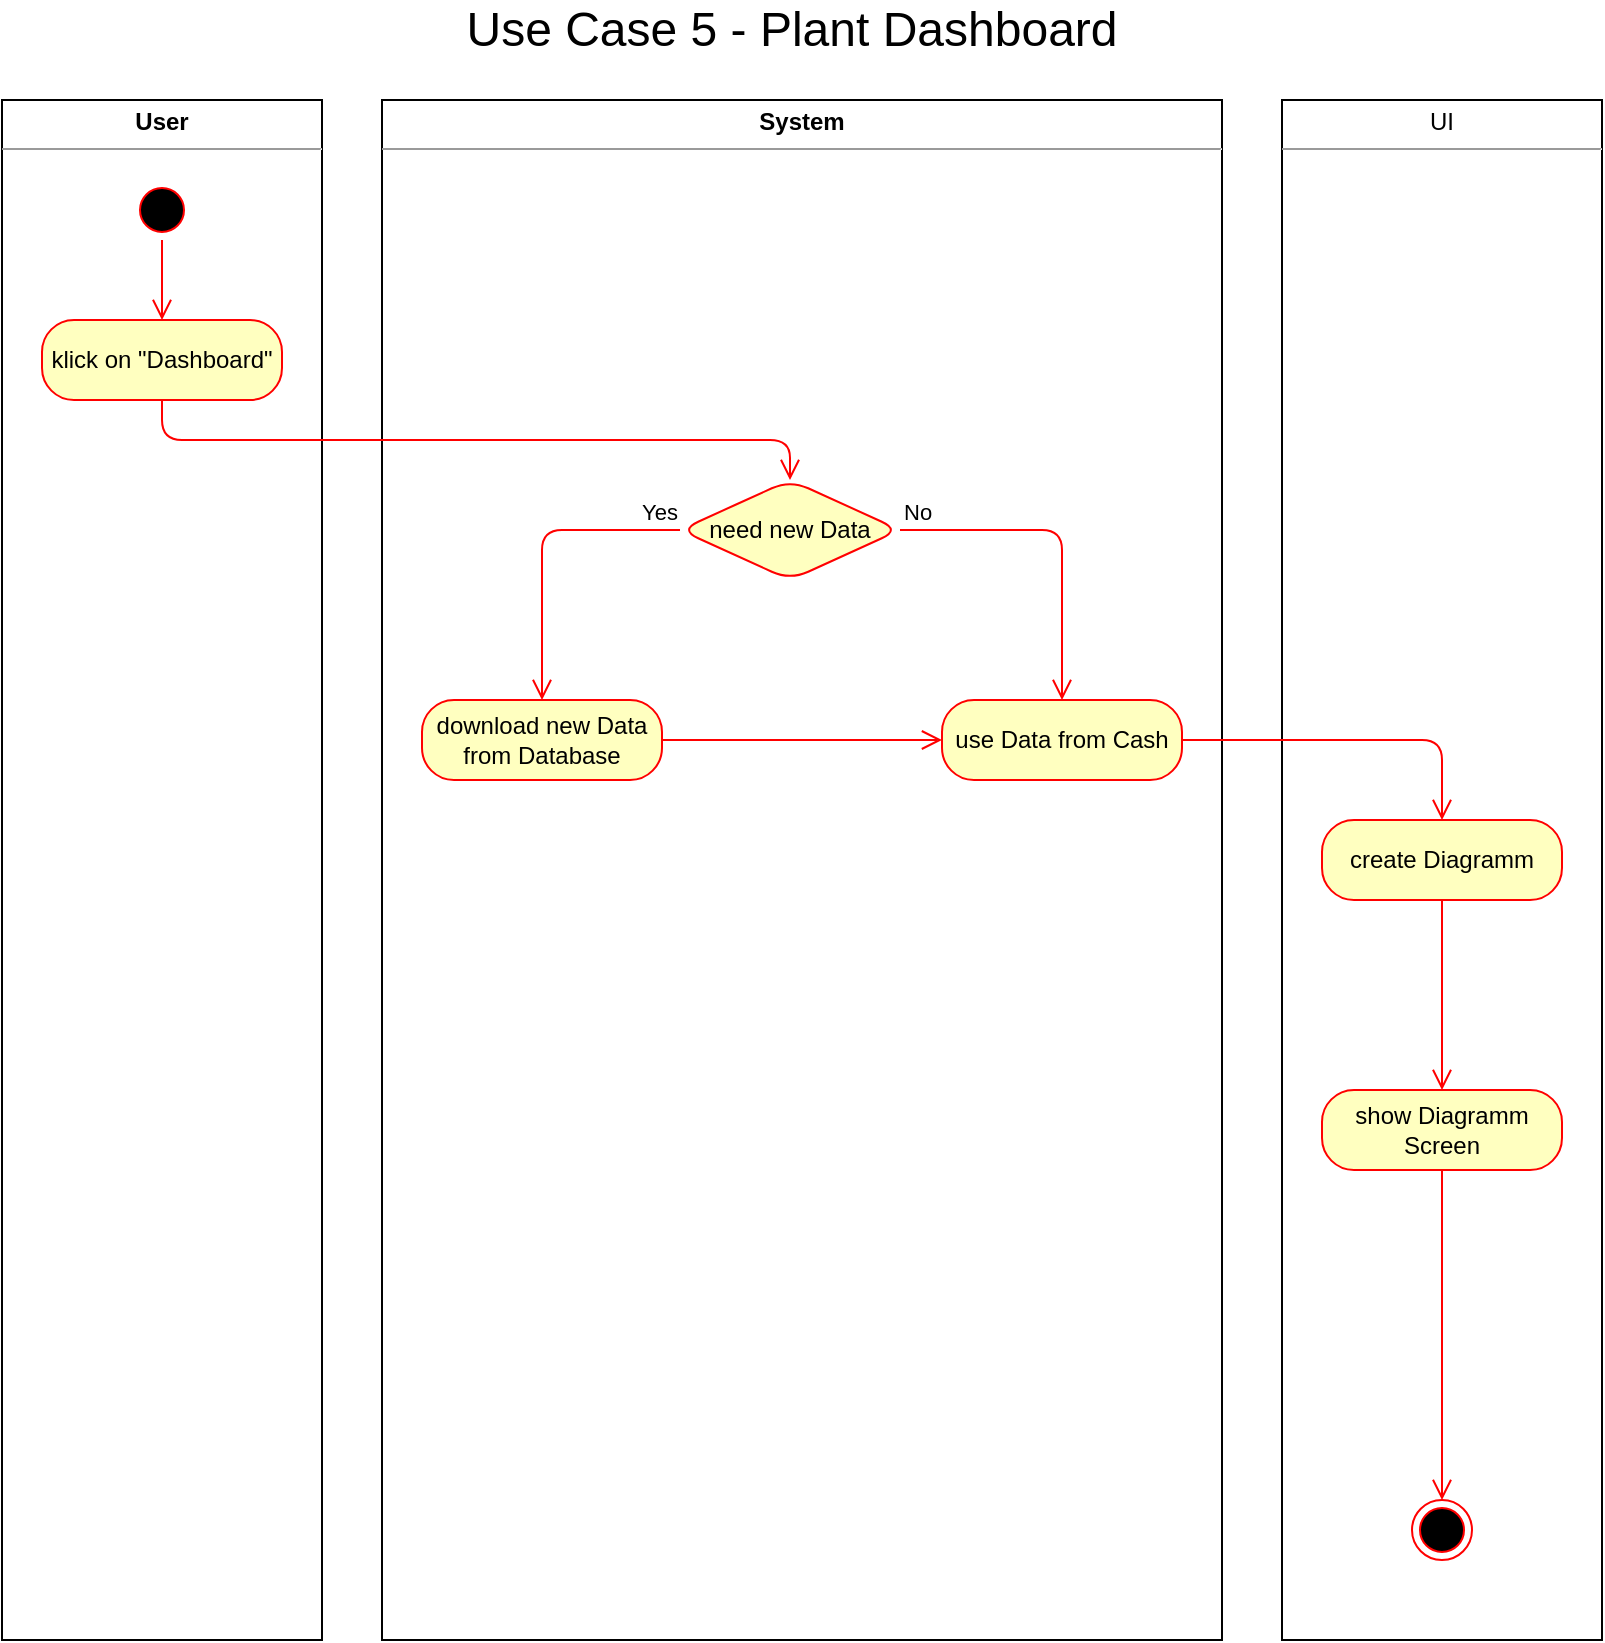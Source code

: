 <mxfile version="14.4.3" type="device"><diagram id="f9rPAaGv8muA6lNjLjqE" name="Page-1"><mxGraphModel dx="1422" dy="822" grid="1" gridSize="10" guides="1" tooltips="1" connect="1" arrows="1" fold="1" page="1" pageScale="1" pageWidth="827" pageHeight="1169" math="0" shadow="0"><root><mxCell id="0"/><mxCell id="1" parent="0"/><mxCell id="n0K0FlDOHIqg0ATt32JZ-51" value="&lt;p style=&quot;margin: 4px 0px 0px&quot; align=&quot;center&quot;&gt;&lt;b&gt;User&lt;/b&gt;&lt;/p&gt;&lt;hr size=&quot;1&quot; align=&quot;center&quot;&gt;&lt;div style=&quot;height: 2px&quot; align=&quot;center&quot;&gt;&lt;/div&gt;" style="verticalAlign=top;align=center;overflow=fill;fontSize=12;fontFamily=Helvetica;html=1;" parent="1" vertex="1"><mxGeometry x="20" y="70" width="160" height="770" as="geometry"/></mxCell><mxCell id="n0K0FlDOHIqg0ATt32JZ-53" value="&lt;p style=&quot;margin: 4px 0px 0px&quot; align=&quot;center&quot;&gt;UI&lt;br&gt;&lt;/p&gt;&lt;hr size=&quot;1&quot; align=&quot;center&quot;&gt;&lt;div style=&quot;height: 2px&quot; align=&quot;center&quot;&gt;&lt;/div&gt;" style="verticalAlign=top;align=center;overflow=fill;fontSize=12;fontFamily=Helvetica;html=1;" parent="1" vertex="1"><mxGeometry x="660" y="70" width="160" height="770" as="geometry"/></mxCell><mxCell id="n0K0FlDOHIqg0ATt32JZ-54" value="&lt;p style=&quot;margin: 4px 0px 0px&quot; align=&quot;center&quot;&gt;&lt;b&gt;System&lt;br&gt;&lt;/b&gt;&lt;/p&gt;&lt;hr size=&quot;1&quot; align=&quot;center&quot;&gt;&lt;div style=&quot;height: 2px&quot; align=&quot;center&quot;&gt;&lt;/div&gt;" style="verticalAlign=top;align=center;overflow=fill;fontSize=12;fontFamily=Helvetica;html=1;" parent="1" vertex="1"><mxGeometry x="210" y="70" width="420" height="770" as="geometry"/></mxCell><mxCell id="n0K0FlDOHIqg0ATt32JZ-58" value="" style="ellipse;html=1;shape=startState;fillColor=#000000;strokeColor=#ff0000;" parent="1" vertex="1"><mxGeometry x="85" y="110" width="30" height="30" as="geometry"/></mxCell><mxCell id="UShjSeuq5uzrtK9u0A6Q-8" value="" style="edgeStyle=orthogonalEdgeStyle;html=1;verticalAlign=bottom;endArrow=open;endSize=8;strokeColor=#ff0000;" parent="1" edge="1"><mxGeometry relative="1" as="geometry"><mxPoint x="699.97" y="500" as="targetPoint"/><mxPoint x="699.97" y="500" as="sourcePoint"/><Array as="points"><mxPoint x="699.97" y="500"/></Array></mxGeometry></mxCell><mxCell id="UShjSeuq5uzrtK9u0A6Q-44" value="" style="edgeStyle=orthogonalEdgeStyle;html=1;verticalAlign=bottom;endArrow=open;endSize=8;strokeColor=#ff0000;" parent="1" edge="1"><mxGeometry relative="1" as="geometry"><mxPoint x="140" y="690" as="targetPoint"/><mxPoint x="140" y="690" as="sourcePoint"/></mxGeometry></mxCell><mxCell id="UShjSeuq5uzrtK9u0A6Q-56" value="" style="ellipse;html=1;shape=endState;fillColor=#000000;strokeColor=#ff0000;" parent="1" vertex="1"><mxGeometry x="725" y="770" width="30" height="30" as="geometry"/></mxCell><mxCell id="RBt4AGQjrtckRbdhFuWm-1" style="edgeStyle=orthogonalEdgeStyle;orthogonalLoop=1;jettySize=auto;html=1;endArrow=open;endSize=8;strokeColor=#ff0000;exitX=0.5;exitY=1;exitDx=0;exitDy=0;entryX=0.5;entryY=0;entryDx=0;entryDy=0;" edge="1" parent="1" source="9GX3ajlvQ_5G0iJhpfO5-10" target="RBt4AGQjrtckRbdhFuWm-9"><mxGeometry relative="1" as="geometry"/></mxCell><mxCell id="9GX3ajlvQ_5G0iJhpfO5-10" value="klick on &quot;Dashboard&quot;" style="rounded=1;whiteSpace=wrap;html=1;arcSize=40;fontColor=#000000;fillColor=#ffffc0;strokeColor=#ff0000;" parent="1" vertex="1"><mxGeometry x="40" y="180" width="120" height="40" as="geometry"/></mxCell><mxCell id="aSxXgHa3V8pkT4j0wUZJ-1" value="Use Case 5 - Plant Dashboard" style="text;html=1;strokeColor=none;fillColor=none;align=center;verticalAlign=middle;whiteSpace=wrap;rounded=0;fontSize=24;" parent="1" vertex="1"><mxGeometry x="20" y="20" width="790" height="30" as="geometry"/></mxCell><mxCell id="RBt4AGQjrtckRbdhFuWm-3" style="edgeStyle=orthogonalEdgeStyle;orthogonalLoop=1;jettySize=auto;html=1;endArrow=open;endSize=8;strokeColor=#ff0000;exitX=0.5;exitY=1;exitDx=0;exitDy=0;" edge="1" parent="1" source="aSxXgHa3V8pkT4j0wUZJ-16" target="RBt4AGQjrtckRbdhFuWm-2"><mxGeometry relative="1" as="geometry"/></mxCell><mxCell id="aSxXgHa3V8pkT4j0wUZJ-2" value="download new Data from Database" style="rounded=1;whiteSpace=wrap;html=1;arcSize=40;fontColor=#000000;fillColor=#ffffc0;strokeColor=#ff0000;" parent="1" vertex="1"><mxGeometry x="230" y="370" width="120" height="40" as="geometry"/></mxCell><mxCell id="aSxXgHa3V8pkT4j0wUZJ-6" value="" style="edgeStyle=orthogonalEdgeStyle;html=1;verticalAlign=bottom;endArrow=open;endSize=8;strokeColor=#ff0000;entryX=0.5;entryY=0;entryDx=0;entryDy=0;exitX=0.5;exitY=1;exitDx=0;exitDy=0;" parent="1" source="n0K0FlDOHIqg0ATt32JZ-58" target="9GX3ajlvQ_5G0iJhpfO5-10" edge="1"><mxGeometry relative="1" as="geometry"><mxPoint x="419.5" y="350" as="targetPoint"/><mxPoint x="419.5" y="150" as="sourcePoint"/></mxGeometry></mxCell><mxCell id="RBt4AGQjrtckRbdhFuWm-4" value="" style="edgeStyle=orthogonalEdgeStyle;orthogonalLoop=1;jettySize=auto;html=1;endArrow=open;endSize=8;strokeColor=#ff0000;" edge="1" parent="1" source="RBt4AGQjrtckRbdhFuWm-2" target="UShjSeuq5uzrtK9u0A6Q-56"><mxGeometry relative="1" as="geometry"/></mxCell><mxCell id="RBt4AGQjrtckRbdhFuWm-2" value="show Diagramm Screen" style="rounded=1;whiteSpace=wrap;html=1;arcSize=40;fontColor=#000000;fillColor=#ffffc0;strokeColor=#ff0000;" vertex="1" parent="1"><mxGeometry x="680" y="565" width="120" height="40" as="geometry"/></mxCell><mxCell id="aSxXgHa3V8pkT4j0wUZJ-16" value="create Diagramm" style="rounded=1;whiteSpace=wrap;html=1;arcSize=40;fontColor=#000000;fillColor=#ffffc0;strokeColor=#ff0000;" parent="1" vertex="1"><mxGeometry x="680" y="430" width="120" height="40" as="geometry"/></mxCell><mxCell id="RBt4AGQjrtckRbdhFuWm-5" style="edgeStyle=orthogonalEdgeStyle;orthogonalLoop=1;jettySize=auto;html=1;endArrow=open;endSize=8;strokeColor=#ff0000;exitX=1;exitY=0.5;exitDx=0;exitDy=0;entryX=0;entryY=0.5;entryDx=0;entryDy=0;" edge="1" parent="1" source="aSxXgHa3V8pkT4j0wUZJ-2" target="RBt4AGQjrtckRbdhFuWm-8"><mxGeometry relative="1" as="geometry"><mxPoint x="414" y="310" as="sourcePoint"/><mxPoint x="740" y="700" as="targetPoint"/></mxGeometry></mxCell><mxCell id="RBt4AGQjrtckRbdhFuWm-12" style="edgeStyle=orthogonalEdgeStyle;orthogonalLoop=1;jettySize=auto;html=1;endArrow=open;endSize=8;strokeColor=#ff0000;align=left;" edge="1" parent="1" source="RBt4AGQjrtckRbdhFuWm-8" target="aSxXgHa3V8pkT4j0wUZJ-16"><mxGeometry relative="1" as="geometry"/></mxCell><mxCell id="RBt4AGQjrtckRbdhFuWm-8" value="use Data from Cash" style="rounded=1;whiteSpace=wrap;html=1;arcSize=40;fontColor=#000000;fillColor=#ffffc0;strokeColor=#ff0000;" vertex="1" parent="1"><mxGeometry x="490" y="370" width="120" height="40" as="geometry"/></mxCell><mxCell id="RBt4AGQjrtckRbdhFuWm-10" value="No" style="edgeStyle=orthogonalEdgeStyle;orthogonalLoop=1;jettySize=auto;html=1;endArrow=open;endSize=8;strokeColor=#ff0000;verticalAlign=bottom;align=left;" edge="1" parent="1" source="RBt4AGQjrtckRbdhFuWm-9" target="RBt4AGQjrtckRbdhFuWm-8"><mxGeometry x="-1" relative="1" as="geometry"><mxPoint as="offset"/></mxGeometry></mxCell><mxCell id="RBt4AGQjrtckRbdhFuWm-11" value="Yes" style="edgeStyle=orthogonalEdgeStyle;orthogonalLoop=1;jettySize=auto;html=1;endArrow=open;endSize=8;strokeColor=#ff0000;align=right;verticalAlign=bottom;" edge="1" parent="1" source="RBt4AGQjrtckRbdhFuWm-9" target="aSxXgHa3V8pkT4j0wUZJ-2"><mxGeometry x="-1" relative="1" as="geometry"><mxPoint as="offset"/></mxGeometry></mxCell><mxCell id="RBt4AGQjrtckRbdhFuWm-9" value="need new Data" style="rhombus;whiteSpace=wrap;html=1;rounded=1;strokeColor=#ff0000;fillColor=#ffffc0;" vertex="1" parent="1"><mxGeometry x="359" y="260" width="110" height="50" as="geometry"/></mxCell></root></mxGraphModel></diagram></mxfile>